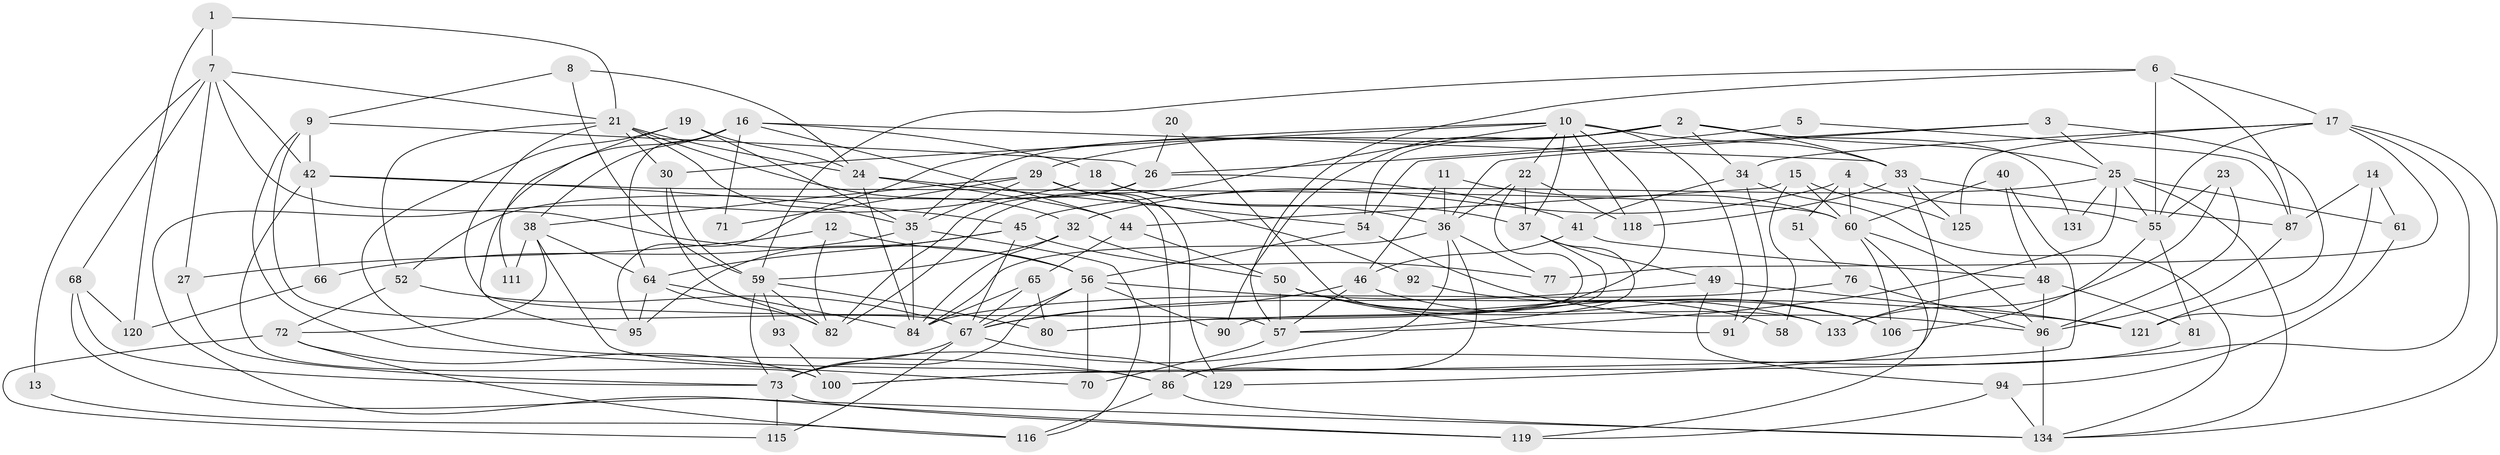 // original degree distribution, {3: 0.27611940298507465, 4: 0.22388059701492538, 2: 0.13432835820895522, 5: 0.23134328358208955, 6: 0.09701492537313433, 7: 0.029850746268656716, 8: 0.007462686567164179}
// Generated by graph-tools (version 1.1) at 2025/11/02/27/25 16:11:17]
// undirected, 93 vertices, 220 edges
graph export_dot {
graph [start="1"]
  node [color=gray90,style=filled];
  1;
  2 [super="+28"];
  3;
  4;
  5;
  6 [super="+79"];
  7 [super="+130"];
  8;
  9 [super="+105"];
  10 [super="+69"];
  11;
  12;
  13;
  14;
  15 [super="+88"];
  16 [super="+39"];
  17 [super="+53"];
  18;
  19 [super="+101"];
  20;
  21 [super="+127"];
  22 [super="+31"];
  23 [super="+104"];
  24 [super="+89"];
  25 [super="+97"];
  26 [super="+75"];
  27;
  29 [super="+43"];
  30;
  32 [super="+63"];
  33 [super="+98"];
  34 [super="+83"];
  35 [super="+74"];
  36 [super="+47"];
  37 [super="+78"];
  38;
  40;
  41;
  42 [super="+124"];
  44;
  45 [super="+114"];
  46;
  48;
  49;
  50 [super="+99"];
  51;
  52;
  54 [super="+109"];
  55 [super="+128"];
  56 [super="+102"];
  57 [super="+62"];
  58;
  59 [super="+123"];
  60 [super="+107"];
  61;
  64 [super="+113"];
  65 [super="+126"];
  66;
  67 [super="+110"];
  68 [super="+103"];
  70;
  71;
  72;
  73 [super="+85"];
  76;
  77;
  80;
  81 [super="+117"];
  82;
  84 [super="+108"];
  86 [super="+112"];
  87;
  90;
  91;
  92;
  93;
  94 [super="+122"];
  95;
  96 [super="+132"];
  100;
  106;
  111;
  115;
  116;
  118;
  119;
  120;
  121;
  125;
  129;
  131;
  133;
  134;
  1 -- 7;
  1 -- 120;
  1 -- 21;
  2 -- 25;
  2 -- 54;
  2 -- 131;
  2 -- 33;
  2 -- 34;
  2 -- 35;
  2 -- 90;
  2 -- 29;
  3 -- 25;
  3 -- 121;
  3 -- 54;
  3 -- 36;
  4 -- 32;
  4 -- 60;
  4 -- 51;
  4 -- 55;
  5 -- 87;
  5 -- 26;
  6 -- 87;
  6 -- 55;
  6 -- 59;
  6 -- 57;
  6 -- 17;
  7 -- 56;
  7 -- 13;
  7 -- 42;
  7 -- 27;
  7 -- 68;
  7 -- 21;
  8 -- 24;
  8 -- 59;
  8 -- 9;
  9 -- 70;
  9 -- 67;
  9 -- 26;
  9 -- 42;
  10 -- 118;
  10 -- 80;
  10 -- 30;
  10 -- 91;
  10 -- 33;
  10 -- 82;
  10 -- 37;
  10 -- 22;
  10 -- 95;
  11 -- 46;
  11 -- 60;
  11 -- 36;
  12 -- 82;
  12 -- 27;
  12 -- 56;
  13 -- 116;
  14 -- 61;
  14 -- 121;
  14 -- 87;
  15 -- 44;
  15 -- 58;
  15 -- 60 [weight=2];
  15 -- 125;
  16 -- 64 [weight=2];
  16 -- 33;
  16 -- 18;
  16 -- 38;
  16 -- 71;
  16 -- 44;
  16 -- 111;
  17 -- 100;
  17 -- 134;
  17 -- 34;
  17 -- 77;
  17 -- 125;
  17 -- 55;
  18 -- 36;
  18 -- 119;
  18 -- 37;
  19 -- 95;
  19 -- 35;
  19 -- 24;
  19 -- 86;
  20 -- 133;
  20 -- 26;
  21 -- 35;
  21 -- 30;
  21 -- 32;
  21 -- 52;
  21 -- 24;
  21 -- 57;
  22 -- 80;
  22 -- 118;
  22 -- 36;
  22 -- 37;
  23 -- 55;
  23 -- 96;
  23 -- 133;
  24 -- 84;
  24 -- 44;
  24 -- 54;
  25 -- 55;
  25 -- 61 [weight=2];
  25 -- 131;
  25 -- 134;
  25 -- 57;
  25 -- 45;
  26 -- 82;
  26 -- 52;
  26 -- 41;
  27 -- 73;
  29 -- 35 [weight=2];
  29 -- 129;
  29 -- 38;
  29 -- 86;
  29 -- 71;
  29 -- 92;
  30 -- 82;
  30 -- 59;
  32 -- 59;
  32 -- 50;
  32 -- 84;
  33 -- 125;
  33 -- 87;
  33 -- 129;
  33 -- 118;
  34 -- 91;
  34 -- 134;
  34 -- 41;
  35 -- 66;
  35 -- 116;
  35 -- 84;
  36 -- 73;
  36 -- 77;
  36 -- 86;
  36 -- 84;
  37 -- 49;
  37 -- 90;
  37 -- 57;
  38 -- 72;
  38 -- 111;
  38 -- 86;
  38 -- 64;
  40 -- 48;
  40 -- 100;
  40 -- 60;
  41 -- 46;
  41 -- 48;
  42 -- 66;
  42 -- 60;
  42 -- 45;
  42 -- 100;
  44 -- 50;
  44 -- 65;
  45 -- 77;
  45 -- 67;
  45 -- 64;
  45 -- 95;
  46 -- 67;
  46 -- 106;
  46 -- 57;
  48 -- 81;
  48 -- 133;
  48 -- 96;
  49 -- 94;
  49 -- 121;
  49 -- 67;
  50 -- 58;
  50 -- 133;
  50 -- 57;
  50 -- 91;
  51 -- 76;
  52 -- 67;
  52 -- 72;
  54 -- 56;
  54 -- 96;
  55 -- 81;
  55 -- 106;
  56 -- 90;
  56 -- 121;
  56 -- 67;
  56 -- 70;
  56 -- 73;
  57 -- 70;
  59 -- 80;
  59 -- 82;
  59 -- 73;
  59 -- 93;
  60 -- 119;
  60 -- 106;
  60 -- 96;
  61 -- 94;
  64 -- 82;
  64 -- 84;
  64 -- 95;
  65 -- 84;
  65 -- 80;
  65 -- 67;
  66 -- 120;
  67 -- 73;
  67 -- 129;
  67 -- 115;
  68 -- 120;
  68 -- 134;
  68 -- 73;
  72 -- 100;
  72 -- 115;
  72 -- 116;
  73 -- 115;
  73 -- 119;
  76 -- 84;
  76 -- 96;
  81 -- 86;
  86 -- 134;
  86 -- 116;
  87 -- 96;
  92 -- 106;
  93 -- 100;
  94 -- 134;
  94 -- 119;
  96 -- 134;
}
